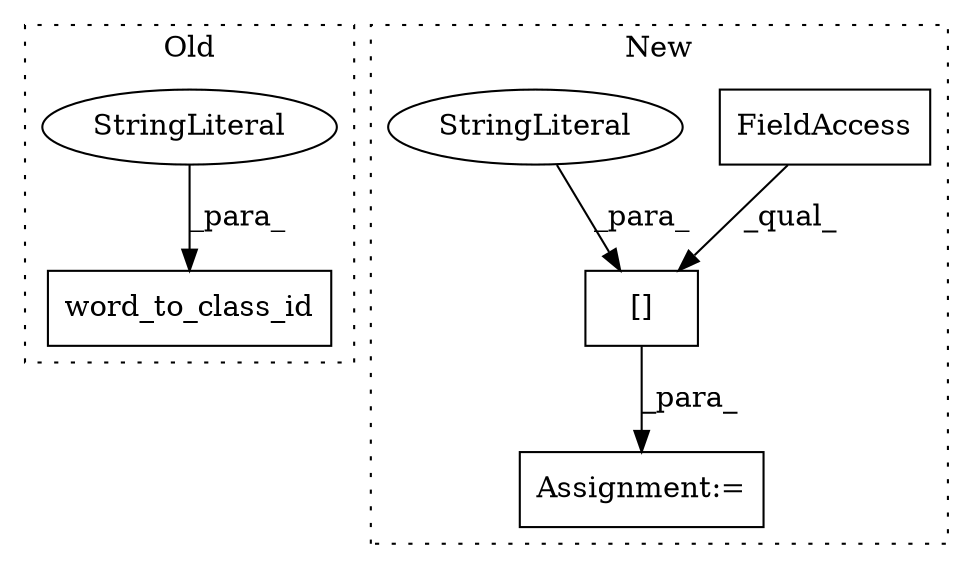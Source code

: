 digraph G {
subgraph cluster0 {
1 [label="word_to_class_id" a="32" s="461,483" l="17,1" shape="box"];
4 [label="StringLiteral" a="45" s="478" l="5" shape="ellipse"];
label = "Old";
style="dotted";
}
subgraph cluster1 {
2 [label="[]" a="2" s="426,453" l="22,1" shape="box"];
3 [label="FieldAccess" a="22" s="426" l="21" shape="box"];
5 [label="StringLiteral" a="45" s="448" l="5" shape="ellipse"];
6 [label="Assignment:=" a="7" s="425" l="1" shape="box"];
label = "New";
style="dotted";
}
2 -> 6 [label="_para_"];
3 -> 2 [label="_qual_"];
4 -> 1 [label="_para_"];
5 -> 2 [label="_para_"];
}
